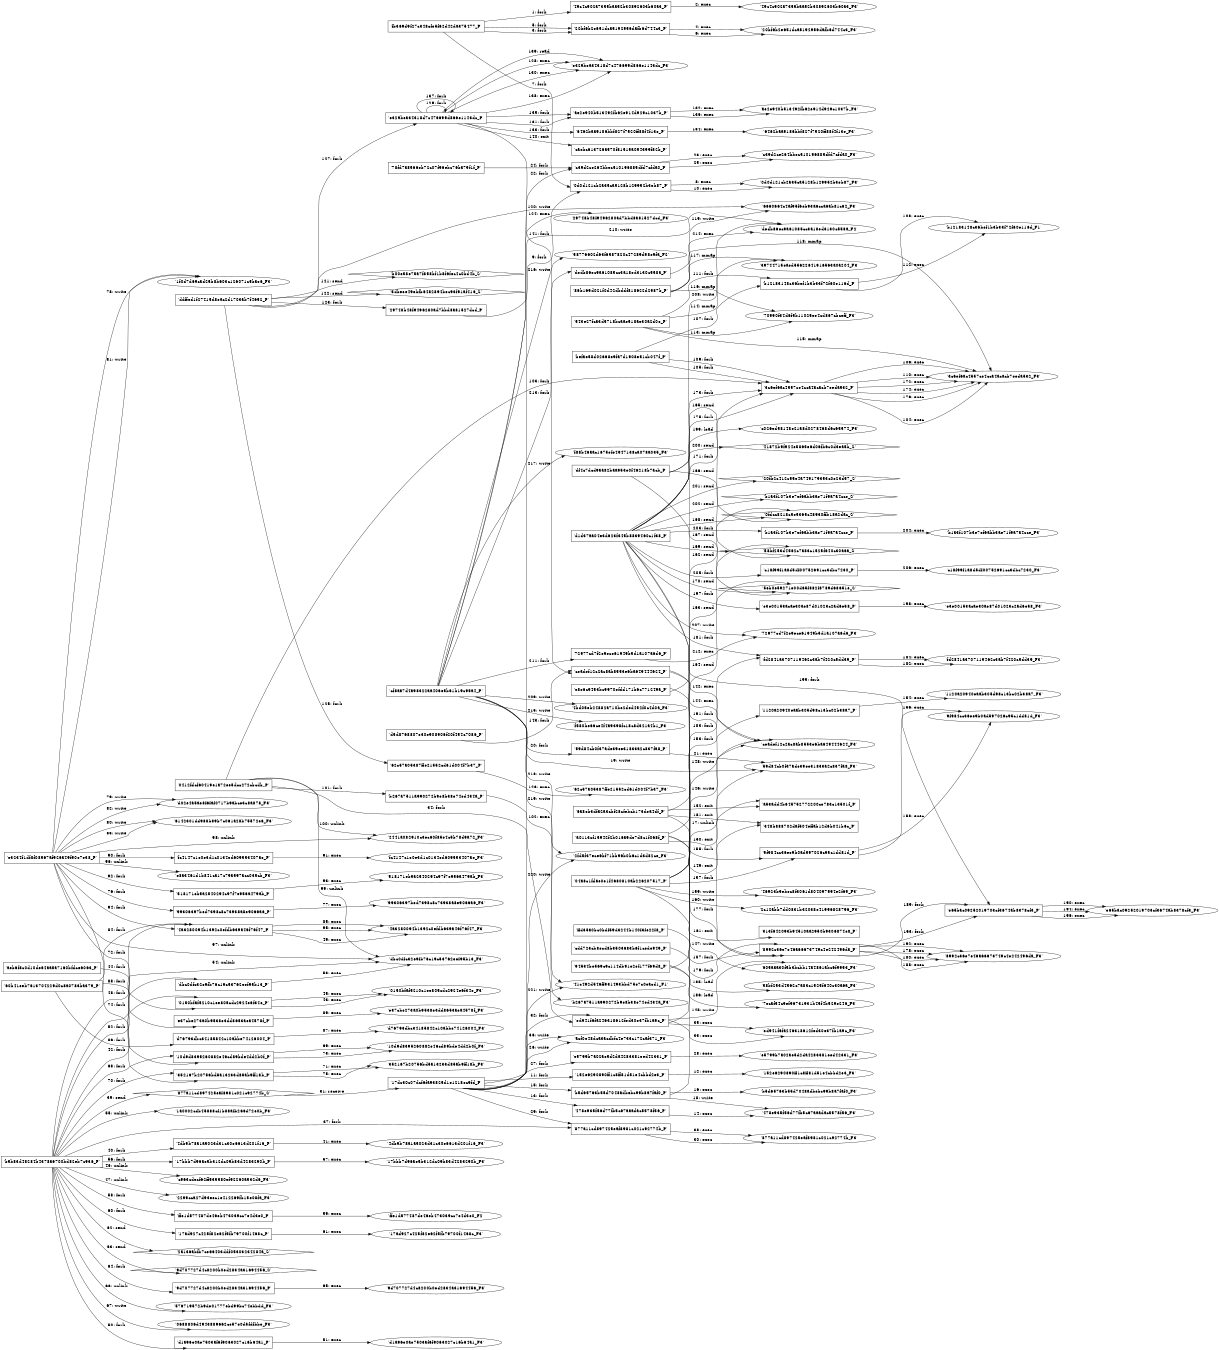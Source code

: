 digraph "D:\Learning\Paper\apt\基于CTI的攻击预警\Dataset\攻击图\ASGfromALLCTI\Bisonal 10 years of play.dot" {
rankdir="LR"
size="9"
fixedsize="false"
splines="true"
nodesep=0.3
ranksep=0
fontsize=10
overlap="scalexy"
engine= "neato"
	"'fb369d9f27c348cfe5f62d42da375477_P'" [node_type=Process shape=box]
	"'49c4c902a7355baa52b30892603b60a3_P'" [node_type=Process shape=box]
	"'fb369d9f27c348cfe5f62d42da375477_P'" -> "'49c4c902a7355baa52b30892603b60a3_P'" [label="1: fork"]
	"'49c4c902a7355baa52b30892603b60a3_P'" [node_type=Process shape=box]
	"'49c4c902a7355baa52b30892603b60a3_F3'" [node_type=File shape=ellipse]
	"'49c4c902a7355baa52b30892603b60a3_P'" -> "'49c4c902a7355baa52b30892603b60a3_F3'" [label="2: exec"]
	"'fb369d9f27c348cfe5f62d42da375477_P'" [node_type=Process shape=box]
	"'20bf6b2e651dca5192956dafb6d744c3_P'" [node_type=Process shape=box]
	"'fb369d9f27c348cfe5f62d42da375477_P'" -> "'20bf6b2e651dca5192956dafb6d744c3_P'" [label="3: fork"]
	"'20bf6b2e651dca5192956dafb6d744c3_P'" [node_type=Process shape=box]
	"'20bf6b2e651dca5192956dafb6d744c3_F3'" [node_type=File shape=ellipse]
	"'20bf6b2e651dca5192956dafb6d744c3_P'" -> "'20bf6b2e651dca5192956dafb6d744c3_F3'" [label="4: exec"]
	"'fb369d9f27c348cfe5f62d42da375477_P'" [node_type=Process shape=box]
	"'20bf6b2e651dca5192956dafb6d744c3_P'" [node_type=Process shape=box]
	"'fb369d9f27c348cfe5f62d42da375477_P'" -> "'20bf6b2e651dca5192956dafb6d744c3_P'" [label="5: fork"]
	"'20bf6b2e651dca5192956dafb6d744c3_P'" [node_type=Process shape=box]
	"'20bf6b2e651dca5192956dafb6d744c3_F3'" [node_type=File shape=ellipse]
	"'20bf6b2e651dca5192956dafb6d744c3_P'" -> "'20bf6b2e651dca5192956dafb6d744c3_F3'" [label="6: exec"]
	"'fb369d9f27c348cfe5f62d42da375477_P'" [node_type=Process shape=box]
	"'0d0d121cb2a35ca5128b129952b3eb87_P'" [node_type=Process shape=box]
	"'fb369d9f27c348cfe5f62d42da375477_P'" -> "'0d0d121cb2a35ca5128b129952b3eb87_P'" [label="7: fork"]
	"'0d0d121cb2a35ca5128b129952b3eb87_P'" [node_type=Process shape=box]
	"'0d0d121cb2a35ca5128b129952b3eb87_F3'" [node_type=File shape=ellipse]
	"'0d0d121cb2a35ca5128b129952b3eb87_P'" -> "'0d0d121cb2a35ca5128b129952b3eb87_F3'" [label="8: exec"]
	"'17dc30c07dcf6fa93825d1e1218ec9fd_P'" [node_type=Process shape=box]
	"'0d0d121cb2a35ca5128b129952b3eb87_P'" [node_type=Process shape=box]
	"'17dc30c07dcf6fa93825d1e1218ec9fd_P'" -> "'0d0d121cb2a35ca5128b129952b3eb87_P'" [label="9: fork"]
	"'0d0d121cb2a35ca5128b129952b3eb87_P'" [node_type=Process shape=box]
	"'0d0d121cb2a35ca5128b129952b3eb87_F3'" [node_type=File shape=ellipse]
	"'0d0d121cb2a35ca5128b129952b3eb87_P'" -> "'0d0d121cb2a35ca5128b129952b3eb87_F3'" [label="10: exec"]
	"'17dc30c07dcf6fa93825d1e1218ec9fd_P'" [node_type=Process shape=box]
	"'152e6290890ff1c8ff81d51e4cbbd2e3_P'" [node_type=Process shape=box]
	"'17dc30c07dcf6fa93825d1e1218ec9fd_P'" -> "'152e6290890ff1c8ff81d51e4cbbd2e3_P'" [label="11: fork"]
	"'152e6290890ff1c8ff81d51e4cbbd2e3_P'" [node_type=Process shape=box]
	"'152e6290890ff1c8ff81d51e4cbbd2e3_F3'" [node_type=File shape=ellipse]
	"'152e6290890ff1c8ff81d51e4cbbd2e3_P'" -> "'152e6290890ff1c8ff81d51e4cbbd2e3_F3'" [label="12: exec"]
	"'17dc30c07dcf6fa93825d1e1218ec9fd_P'" [node_type=Process shape=box]
	"'478e935f56d77fb5c67aaadac5578f56_P'" [node_type=Process shape=box]
	"'17dc30c07dcf6fa93825d1e1218ec9fd_P'" -> "'478e935f56d77fb5c67aaadac5578f56_P'" [label="13: fork"]
	"'478e935f56d77fb5c67aaadac5578f56_P'" [node_type=Process shape=box]
	"'478e935f56d77fb5c67aaadac5578f56_F3'" [node_type=File shape=ellipse]
	"'478e935f56d77fb5c67aaadac5578f56_P'" -> "'478e935f56d77fb5c67aaadac5578f56_F3'" [label="14: exec"]
	"'17dc30c07dcf6fa93825d1e1218ec9fd_P'" [node_type=Process shape=box]
	"'b5d65763b55d7048adbebc99b8a7faf0_P'" [node_type=Process shape=box]
	"'17dc30c07dcf6fa93825d1e1218ec9fd_P'" -> "'b5d65763b55d7048adbebc99b8a7faf0_P'" [label="15: fork"]
	"'b5d65763b55d7048adbebc99b8a7faf0_P'" [node_type=Process shape=box]
	"'b5d65763b55d7048adbebc99b8a7faf0_F3'" [node_type=File shape=ellipse]
	"'b5d65763b55d7048adbebc99b8a7faf0_P'" -> "'b5d65763b55d7048adbebc99b8a7faf0_F3'" [label="16: exec"]
	"'59d84cb0f37ade39ee31833a2c837fa8_F3'" [node_type=file shape=ellipse]
	"'b5d65763b55d7048adbebc99b8a7faf0_P'" [node_type=Process shape=box]
	"'b5d65763b55d7048adbebc99b8a7faf0_P'" -> "'59d84cb0f37ade39ee31833a2c837fa8_F3'" [label="17: unlink"]
	"'478e935f56d77fb5c67aaadac5578f56_F3'" [node_type=file shape=ellipse]
	"'b5d65763b55d7048adbebc99b8a7faf0_P'" [node_type=Process shape=box]
	"'b5d65763b55d7048adbebc99b8a7faf0_P'" -> "'478e935f56d77fb5c67aaadac5578f56_F3'" [label="18: write"]
	"'59d84cb0f37ade39ee31833a2c837fa8_F3'" [node_type=file shape=ellipse]
	"'cf8aa7d4a98322aa406e5b61b19c95a4_P'" [node_type=Process shape=box]
	"'cf8aa7d4a98322aa406e5b61b19c95a4_P'" -> "'59d84cb0f37ade39ee31833a2c837fa8_F3'" [label="19: write"]
	"'cf8aa7d4a98322aa406e5b61b19c95a4_P'" [node_type=Process shape=box]
	"'59d84cb0f37ade39ee31833a2c837fa8_P'" [node_type=Process shape=box]
	"'cf8aa7d4a98322aa406e5b61b19c95a4_P'" -> "'59d84cb0f37ade39ee31833a2c837fa8_P'" [label="20: fork"]
	"'59d84cb0f37ade39ee31833a2c837fa8_P'" [node_type=Process shape=box]
	"'59d84cb0f37ade39ee31833a2c837fa8_F3'" [node_type=File shape=ellipse]
	"'59d84cb0f37ade39ee31833a2c837fa8_P'" -> "'59d84cb0f37ade39ee31833a2c837fa8_F3'" [label="21: exec"]
	"'cf8aa7d4a98322aa406e5b61b19c95a4_P'" [node_type=Process shape=box]
	"'c39d2ce264bbec510196885dfd7cfda0_P'" [node_type=Process shape=box]
	"'cf8aa7d4a98322aa406e5b61b19c95a4_P'" -> "'c39d2ce264bbec510196885dfd7cfda0_P'" [label="22: fork"]
	"'c39d2ce264bbec510196885dfd7cfda0_P'" [node_type=Process shape=box]
	"'c39d2ce264bbec510196885dfd7cfda0_F3'" [node_type=File shape=ellipse]
	"'c39d2ce264bbec510196885dfd7cfda0_P'" -> "'c39d2ce264bbec510196885dfd7cfda0_F3'" [label="23: exec"]
	"'78fd7a8566eb72c07f96ebc76ba79f1f_P'" [node_type=Process shape=box]
	"'c39d2ce264bbec510196885dfd7cfda0_P'" [node_type=Process shape=box]
	"'78fd7a8566eb72c07f96ebc76ba79f1f_P'" -> "'c39d2ce264bbec510196885dfd7cfda0_P'" [label="24: fork"]
	"'c39d2ce264bbec510196885dfd7cfda0_P'" [node_type=Process shape=box]
	"'c39d2ce264bbec510196885dfd7cfda0_F3'" [node_type=File shape=ellipse]
	"'c39d2ce264bbec510196885dfd7cfda0_P'" -> "'c39d2ce264bbec510196885dfd7cfda0_F3'" [label="25: exec"]
	"'acf0e48dca3acdbfc4e733c172caf371_F3'" [node_type=file shape=ellipse]
	"'17dc30c07dcf6fa93825d1e1218ec9fd_P'" [node_type=Process shape=box]
	"'17dc30c07dcf6fa93825d1e1218ec9fd_P'" -> "'acf0e48dca3acdbfc4e733c172caf371_F3'" [label="26: write"]
	"'17dc30c07dcf6fa93825d1e1218ec9fd_P'" [node_type=Process shape=box]
	"'e5799b7a02ae5d2da4283381eed42331_P'" [node_type=Process shape=box]
	"'17dc30c07dcf6fa93825d1e1218ec9fd_P'" -> "'e5799b7a02ae5d2da4283381eed42331_P'" [label="27: fork"]
	"'e5799b7a02ae5d2da4283381eed42331_P'" [node_type=Process shape=box]
	"'e5799b7a02ae5d2da4283381eed42331_F3'" [node_type=File shape=ellipse]
	"'e5799b7a02ae5d2da4283381eed42331_P'" -> "'e5799b7a02ae5d2da4283381eed42331_F3'" [label="28: exec"]
	"'17dc30c07dcf6fa93825d1e1218ec9fd_P'" [node_type=Process shape=box]
	"'877a11cd897425eaf8981c021c92774b_P'" [node_type=Process shape=box]
	"'17dc30c07dcf6fa93825d1e1218ec9fd_P'" -> "'877a11cd897425eaf8981c021c92774b_P'" [label="29: fork"]
	"'877a11cd897425eaf8981c021c92774b_P'" [node_type=Process shape=box]
	"'877a11cd897425eaf8981c021c92774b_F3'" [node_type=File shape=ellipse]
	"'877a11cd897425eaf8981c021c92774b_P'" -> "'877a11cd897425eaf8981c021c92774b_F3'" [label="30: exec"]
	"'17dc30c07dcf6fa93825d1e1218ec9fd_P'" [node_type=Process shape=box]
	"'877a11cd897425eaf8981c021c92774b_S'" [node_type=Socket shape=diamond]
	"'877a11cd897425eaf8981c021c92774b_S'" -> "'17dc30c07dcf6fa93825d1e1218ec9fd_P'" [label="31: receive"]
	"'17dc30c07dcf6fa93825d1e1218ec9fd_P'" [node_type=Process shape=box]
	"'ed941f6fa246318612fed30e37fb1a9c_P'" [node_type=Process shape=box]
	"'17dc30c07dcf6fa93825d1e1218ec9fd_P'" -> "'ed941f6fa246318612fed30e37fb1a9c_P'" [label="32: fork"]
	"'ed941f6fa246318612fed30e37fb1a9c_P'" [node_type=Process shape=box]
	"'ed941f6fa246318612fed30e37fb1a9c_F3'" [node_type=File shape=ellipse]
	"'ed941f6fa246318612fed30e37fb1a9c_P'" -> "'ed941f6fa246318612fed30e37fb1a9c_F3'" [label="33: exec"]
	"'0412fdcf60419e1a72ee5dcc272cbcdb_P'" [node_type=Process shape=box]
	"'ed941f6fa246318612fed30e37fb1a9c_P'" [node_type=Process shape=box]
	"'0412fdcf60419e1a72ee5dcc272cbcdb_P'" -> "'ed941f6fa246318612fed30e37fb1a9c_P'" [label="34: fork"]
	"'ed941f6fa246318612fed30e37fb1a9c_P'" [node_type=Process shape=box]
	"'ed941f6fa246318612fed30e37fb1a9c_F3'" [node_type=File shape=ellipse]
	"'ed941f6fa246318612fed30e37fb1a9c_P'" -> "'ed941f6fa246318612fed30e37fb1a9c_F3'" [label="35: exec"]
	"'acf0e48dca3acdbfc4e733c172caf371_F3'" [node_type=file shape=ellipse]
	"'17dc30c07dcf6fa93825d1e1218ec9fd_P'" [node_type=Process shape=box]
	"'17dc30c07dcf6fa93825d1e1218ec9fd_P'" -> "'acf0e48dca3acdbfc4e733c172caf371_F3'" [label="36: write"]
	"'b5b83d48284b4378a6700bd82eb7c936_P'" [node_type=Process shape=box]
	"'877a11cd897425eaf8981c021c92774b_P'" [node_type=Process shape=box]
	"'b5b83d48284b4378a6700bd82eb7c936_P'" -> "'877a11cd897425eaf8981c021c92774b_P'" [label="37: fork"]
	"'877a11cd897425eaf8981c021c92774b_P'" [node_type=Process shape=box]
	"'877a11cd897425eaf8981c021c92774b_F3'" [node_type=File shape=ellipse]
	"'877a11cd897425eaf8981c021c92774b_P'" -> "'877a11cd897425eaf8981c021c92774b_F3'" [label="38: exec"]
	"'877a11cd897425eaf8981c021c92774b_S'" [node_type=Socket shape=diamond]
	"'b5b83d48284b4378a6700bd82eb7c936_P'" [node_type=Process shape=box]
	"'b5b83d48284b4378a6700bd82eb7c936_P'" -> "'877a11cd897425eaf8981c021c92774b_S'" [label="39: send"]
	"'b5b83d48284b4378a6700bd82eb7c936_P'" [node_type=Process shape=box]
	"'4db9b78a1a5023d31c30e6613d201f16_P'" [node_type=Process shape=box]
	"'b5b83d48284b4378a6700bd82eb7c936_P'" -> "'4db9b78a1a5023d31c30e6613d201f16_P'" [label="40: fork"]
	"'4db9b78a1a5023d31c30e6613d201f16_P'" [node_type=Process shape=box]
	"'4db9b78a1a5023d31c30e6613d201f16_F3'" [node_type=File shape=ellipse]
	"'4db9b78a1a5023d31c30e6613d201f16_P'" -> "'4db9b78a1a5023d31c30e6613d201f16_F3'" [label="41: exec"]
	"'b5b83d48284b4378a6700bd82eb7c936_P'" [node_type=Process shape=box]
	"'0150bfaf5210c1ee805cdc2924e6f34e_P'" [node_type=Process shape=box]
	"'b5b83d48284b4378a6700bd82eb7c936_P'" -> "'0150bfaf5210c1ee805cdc2924e6f34e_P'" [label="42: fork"]
	"'0150bfaf5210c1ee805cdc2924e6f34e_P'" [node_type=Process shape=box]
	"'0150bfaf5210c1ee805cdc2924e6f34e_F3'" [node_type=File shape=ellipse]
	"'0150bfaf5210c1ee805cdc2924e6f34e_P'" -> "'0150bfaf5210c1ee805cdc2924e6f34e_F3'" [label="43: exec"]
	"'aeb6f8c0d10de64aa5a7160bfdce6063_P'" [node_type=Process shape=box]
	"'0150bfaf5210c1ee805cdc2924e6f34e_P'" [node_type=Process shape=box]
	"'aeb6f8c0d10de64aa5a7160bfdce6063_P'" -> "'0150bfaf5210c1ee805cdc2924e6f34e_P'" [label="44: fork"]
	"'0150bfaf5210c1ee805cdc2924e6f34e_P'" [node_type=Process shape=box]
	"'0150bfaf5210c1ee805cdc2924e6f34e_F3'" [node_type=File shape=ellipse]
	"'0150bfaf5210c1ee805cdc2924e6f34e_P'" -> "'0150bfaf5210c1ee805cdc2924e6f34e_F3'" [label="45: exec"]
	"'c963cdecf62ff535580ef92260a532d6_F3'" [node_type=file shape=ellipse]
	"'b5b83d48284b4378a6700bd82eb7c936_P'" [node_type=Process shape=box]
	"'b5b83d48284b4378a6700bd82eb7c936_P'" -> "'c963cdecf62ff535580ef92260a532d6_F3'" [label="46: unlink"]
	"'2299cca27d93eec1e412269fb15e08fa_F3'" [node_type=file shape=ellipse]
	"'b5b83d48284b4378a6700bd82eb7c936_P'" [node_type=Process shape=box]
	"'b5b83d48284b4378a6700bd82eb7c936_P'" -> "'2299cca27d93eec1e412269fb15e08fa_F3'" [label="47: unlink"]
	"'b5b83d48284b4378a6700bd82eb7c936_P'" [node_type=Process shape=box]
	"'4a3280094b1392c0efdb639a46f76f47_P'" [node_type=Process shape=box]
	"'b5b83d48284b4378a6700bd82eb7c936_P'" -> "'4a3280094b1392c0efdb639a46f76f47_P'" [label="48: fork"]
	"'4a3280094b1392c0efdb639a46f76f47_P'" [node_type=Process shape=box]
	"'4a3280094b1392c0efdb639a46f76f47_F3'" [node_type=File shape=ellipse]
	"'4a3280094b1392c0efdb639a46f76f47_P'" -> "'4a3280094b1392c0efdb639a46f76f47_F3'" [label="49: exec"]
	"'b5b83d48284b4378a6700bd82eb7c936_P'" [node_type=Process shape=box]
	"'d1a96e0ae7503af6f9063027c16b64a1_P'" [node_type=Process shape=box]
	"'b5b83d48284b4378a6700bd82eb7c936_P'" -> "'d1a96e0ae7503af6f9063027c16b64a1_P'" [label="50: fork"]
	"'d1a96e0ae7503af6f9063027c16b64a1_P'" [node_type=Process shape=box]
	"'d1a96e0ae7503af6f9063027c16b64a1_F3'" [node_type=File shape=ellipse]
	"'d1a96e0ae7503af6f9063027c16b64a1_P'" -> "'d1a96e0ae7503af6f9063027c16b64a1_F3'" [label="51: exec"]
	"'b5b83d48284b4378a6700bd82eb7c936_P'" [node_type=Process shape=box]
	"'dbc0dfc32e9fb76c19c53762eef95b13_P'" [node_type=Process shape=box]
	"'b5b83d48284b4378a6700bd82eb7c936_P'" -> "'dbc0dfc32e9fb76c19c53762eef95b13_P'" [label="52: fork"]
	"'dbc0dfc32e9fb76c19c53762eef95b13_P'" [node_type=Process shape=box]
	"'dbc0dfc32e9fb76c19c53762eef95b13_F3'" [node_type=File shape=ellipse]
	"'dbc0dfc32e9fb76c19c53762eef95b13_P'" -> "'dbc0dfc32e9fb76c19c53762eef95b13_F3'" [label="53: exec"]
	"'dbc0dfc32e9fb76c19c53762eef95b13_F3'" [node_type=file shape=ellipse]
	"'b5b83d48284b4378a6700bd82eb7c936_P'" [node_type=Process shape=box]
	"'b5b83d48284b4378a6700bd82eb7c936_P'" -> "'dbc0dfc32e9fb76c19c53762eef95b13_F3'" [label="54: unlink"]
	"'1a0002cdb45888cf1b88afb266d72e0b_F3'" [node_type=file shape=ellipse]
	"'b5b83d48284b4378a6700bd82eb7c936_P'" [node_type=Process shape=box]
	"'b5b83d48284b4378a6700bd82eb7c936_P'" -> "'1a0002cdb45888cf1b88afb266d72e0b_F3'" [label="55: unlink"]
	"'b5b83d48284b4378a6700bd82eb7c936_P'" [node_type=Process shape=box]
	"'17bbb7d96ae5b312dc09b83d4283290b_P'" [node_type=Process shape=box]
	"'b5b83d48284b4378a6700bd82eb7c936_P'" -> "'17bbb7d96ae5b312dc09b83d4283290b_P'" [label="56: fork"]
	"'17bbb7d96ae5b312dc09b83d4283290b_P'" [node_type=Process shape=box]
	"'17bbb7d96ae5b312dc09b83d4283290b_F3'" [node_type=File shape=ellipse]
	"'17bbb7d96ae5b312dc09b83d4283290b_P'" -> "'17bbb7d96ae5b312dc09b83d4283290b_F3'" [label="57: exec"]
	"'b5b83d48284b4378a6700bd82eb7c936_P'" [node_type=Process shape=box]
	"'ffe1d577487de46eb473039cc7e4d3e0_P'" [node_type=Process shape=box]
	"'b5b83d48284b4378a6700bd82eb7c936_P'" -> "'ffe1d577487de46eb473039cc7e4d3e0_P'" [label="58: fork"]
	"'ffe1d577487de46eb473039cc7e4d3e0_P'" [node_type=Process shape=box]
	"'ffe1d577487de46eb473039cc7e4d3e0_F2'" [node_type=File shape=ellipse]
	"'ffe1d577487de46eb473039cc7e4d3e0_P'" -> "'ffe1d577487de46eb473039cc7e4d3e0_F2'" [label="59: exec"]
	"'b5b83d48284b4378a6700bd82eb7c936_P'" [node_type=Process shape=box]
	"'17ad927c425f82e62f5fb79700f1468c_P'" [node_type=Process shape=box]
	"'b5b83d48284b4378a6700bd82eb7c936_P'" -> "'17ad927c425f82e62f5fb79700f1468c_P'" [label="60: fork"]
	"'17ad927c425f82e62f5fb79700f1468c_P'" [node_type=Process shape=box]
	"'17ad927c425f82e62f5fb79700f1468c_F3'" [node_type=File shape=ellipse]
	"'17ad927c425f82e62f5fb79700f1468c_P'" -> "'17ad927c425f82e62f5fb79700f1468c_F3'" [label="61: exec"]
	"'2a136abfb7ce66403ddf05303234284a_S'" [node_type=Socket shape=diamond]
	"'b5b83d48284b4378a6700bd82eb7c936_P'" [node_type=Process shape=box]
	"'b5b83d48284b4378a6700bd82eb7c936_P'" -> "'2a136abfb7ce66403ddf05303234284a_S'" [label="62: send"]
	"'9d707727d4c8200b0ed2834a31694456_S'" [node_type=Socket shape=diamond]
	"'b5b83d48284b4378a6700bd82eb7c936_P'" [node_type=Process shape=box]
	"'b5b83d48284b4378a6700bd82eb7c936_P'" -> "'9d707727d4c8200b0ed2834a31694456_S'" [label="63: send"]
	"'b5b83d48284b4378a6700bd82eb7c936_P'" [node_type=Process shape=box]
	"'9d707727d4c8200b0ed2834a31694456_P'" [node_type=Process shape=box]
	"'b5b83d48284b4378a6700bd82eb7c936_P'" -> "'9d707727d4c8200b0ed2834a31694456_P'" [label="64: fork"]
	"'9d707727d4c8200b0ed2834a31694456_P'" [node_type=Process shape=box]
	"'9d707727d4c8200b0ed2834a31694456_F3'" [node_type=File shape=ellipse]
	"'9d707727d4c8200b0ed2834a31694456_P'" -> "'9d707727d4c8200b0ed2834a31694456_F3'" [label="65: exec"]
	"'576719572b9de01777ebd99bc74ebbdd_F3'" [node_type=file shape=ellipse]
	"'b5b83d48284b4378a6700bd82eb7c936_P'" [node_type=Process shape=box]
	"'b5b83d48284b4378a6700bd82eb7c936_P'" -> "'576719572b9de01777ebd99bc74ebbdd_F3'" [label="66: unlink"]
	"'0688806d4943889662ce57e0d5fdfbbe_F3'" [node_type=file shape=ellipse]
	"'b5b83d48284b4378a6700bd82eb7c936_P'" [node_type=Process shape=box]
	"'b5b83d48284b4378a6700bd82eb7c936_P'" -> "'0688806d4943889662ce57e0d5fdfbbe_F3'" [label="67: write"]
	"'b5b83d48284b4378a6700bd82eb7c936_P'" [node_type=Process shape=box]
	"'10d9d8395260882e46cd89bde4dd2b0f_P'" [node_type=Process shape=box]
	"'b5b83d48284b4378a6700bd82eb7c936_P'" -> "'10d9d8395260882e46cd89bde4dd2b0f_P'" [label="68: fork"]
	"'10d9d8395260882e46cd89bde4dd2b0f_P'" [node_type=Process shape=box]
	"'10d9d8395260882e46cd89bde4dd2b0f_F3'" [node_type=File shape=ellipse]
	"'10d9d8395260882e46cd89bde4dd2b0f_P'" -> "'10d9d8395260882e46cd89bde4dd2b0f_F3'" [label="69: exec"]
	"'b5b83d48284b4378a6700bd82eb7c936_P'" [node_type=Process shape=box]
	"'352167b20756bd5a13233d85ab9ff18b_P'" [node_type=Process shape=box]
	"'b5b83d48284b4378a6700bd82eb7c936_P'" -> "'352167b20756bd5a13233d85ab9ff18b_P'" [label="70: fork"]
	"'352167b20756bd5a13233d85ab9ff18b_P'" [node_type=Process shape=box]
	"'352167b20756bd5a13233d85ab9ff18b_F3'" [node_type=File shape=ellipse]
	"'352167b20756bd5a13233d85ab9ff18b_P'" -> "'352167b20756bd5a13233d85ab9ff18b_F3'" [label="71: exec"]
	"'e3234f1df8f08567af926a49f90e7e38_P'" [node_type=Process shape=box]
	"'10d9d8395260882e46cd89bde4dd2b0f_P'" [node_type=Process shape=box]
	"'e3234f1df8f08567af926a49f90e7e38_P'" -> "'10d9d8395260882e46cd89bde4dd2b0f_P'" [label="72: fork"]
	"'10d9d8395260882e46cd89bde4dd2b0f_P'" [node_type=Process shape=box]
	"'10d9d8395260882e46cd89bde4dd2b0f_F3'" [node_type=File shape=ellipse]
	"'10d9d8395260882e46cd89bde4dd2b0f_P'" -> "'10d9d8395260882e46cd89bde4dd2b0f_F3'" [label="73: exec"]
	"'e3234f1df8f08567af926a49f90e7e38_P'" [node_type=Process shape=box]
	"'352167b20756bd5a13233d85ab9ff18b_P'" [node_type=Process shape=box]
	"'e3234f1df8f08567af926a49f90e7e38_P'" -> "'352167b20756bd5a13233d85ab9ff18b_P'" [label="74: fork"]
	"'352167b20756bd5a13233d85ab9ff18b_P'" [node_type=Process shape=box]
	"'352167b20756bd5a13233d85ab9ff18b_F3'" [node_type=File shape=ellipse]
	"'352167b20756bd5a13233d85ab9ff18b_P'" -> "'352167b20756bd5a13233d85ab9ff18b_F3'" [label="75: exec"]
	"'e3234f1df8f08567af926a49f90e7e38_P'" [node_type=Process shape=box]
	"'99306397bed7398c8c73938a8e9066a6_P'" [node_type=Process shape=box]
	"'e3234f1df8f08567af926a49f90e7e38_P'" -> "'99306397bed7398c8c73938a8e9066a6_P'" [label="76: fork"]
	"'99306397bed7398c8c73938a8e9066a6_P'" [node_type=Process shape=box]
	"'99306397bed7398c8c73938a8e9066a6_F3'" [node_type=File shape=ellipse]
	"'99306397bed7398c8c73938a8e9066a6_P'" -> "'99306397bed7398c8c73938a8e9066a6_F3'" [label="77: exec"]
	"'1f0d7d69cad25b8b603c126071c5bae6_F3'" [node_type=file shape=ellipse]
	"'e3234f1df8f08567af926a49f90e7e38_P'" [node_type=Process shape=box]
	"'e3234f1df8f08567af926a49f90e7e38_P'" -> "'1f0d7d69cad25b8b603c126071c5bae6_F3'" [label="78: write"]
	"'d02e4a5ae8f6faf0717b9abce3c8a878_F3'" [node_type=file shape=ellipse]
	"'e3234f1df8f08567af926a49f90e7e38_P'" [node_type=Process shape=box]
	"'e3234f1df8f08567af926a49f90e7e38_P'" -> "'d02e4a5ae8f6faf0717b9abce3c8a878_F3'" [label="79: write"]
	"'6142301dd988b89b7c061a28b75572e6_F3'" [node_type=file shape=ellipse]
	"'e3234f1df8f08567af926a49f90e7e38_P'" [node_type=Process shape=box]
	"'e3234f1df8f08567af926a49f90e7e38_P'" -> "'6142301dd988b89b7c061a28b75572e6_F3'" [label="80: write"]
	"'1f0d7d69cad25b8b603c126071c5bae6_F3'" [node_type=file shape=ellipse]
	"'e3234f1df8f08567af926a49f90e7e38_P'" [node_type=Process shape=box]
	"'e3234f1df8f08567af926a49f90e7e38_P'" -> "'1f0d7d69cad25b8b603c126071c5bae6_F3'" [label="81: write"]
	"'d02e4a5ae8f6faf0717b9abce3c8a878_F3'" [node_type=file shape=ellipse]
	"'e3234f1df8f08567af926a49f90e7e38_P'" [node_type=Process shape=box]
	"'e3234f1df8f08567af926a49f90e7e38_P'" -> "'d02e4a5ae8f6faf0717b9abce3c8a878_F3'" [label="82: write"]
	"'6142301dd988b89b7c061a28b75572e6_F3'" [node_type=file shape=ellipse]
	"'e3234f1df8f08567af926a49f90e7e38_P'" [node_type=Process shape=box]
	"'e3234f1df8f08567af926a49f90e7e38_P'" -> "'6142301dd988b89b7c061a28b75572e6_F3'" [label="83: write"]
	"'60b41eeb7613704229d0c8a0783ba379_P'" [node_type=Process shape=box]
	"'4a3280094b1392c0efdb639a46f76f47_P'" [node_type=Process shape=box]
	"'60b41eeb7613704229d0c8a0783ba379_P'" -> "'4a3280094b1392c0efdb639a46f76f47_P'" [label="84: fork"]
	"'4a3280094b1392c0efdb639a46f76f47_P'" [node_type=Process shape=box]
	"'4a3280094b1392c0efdb639a46f76f47_F3'" [node_type=File shape=ellipse]
	"'4a3280094b1392c0efdb639a46f76f47_P'" -> "'4a3280094b1392c0efdb639a46f76f47_F3'" [label="85: exec"]
	"'60b41eeb7613704229d0c8a0783ba379_P'" [node_type=Process shape=box]
	"'d76793dbc34185842c10abbe74126004_P'" [node_type=Process shape=box]
	"'60b41eeb7613704229d0c8a0783ba379_P'" -> "'d76793dbc34185842c10abbe74126004_P'" [label="86: fork"]
	"'d76793dbc34185842c10abbe74126004_P'" [node_type=Process shape=box]
	"'d76793dbc34185842c10abbe74126004_F3'" [node_type=File shape=ellipse]
	"'d76793dbc34185842c10abbe74126004_P'" -> "'d76793dbc34185842c10abbe74126004_F3'" [label="87: exec"]
	"'60b41eeb7613704229d0c8a0783ba379_P'" [node_type=Process shape=box]
	"'e37cbe273a0b9538e3dd8653aea4578f_P'" [node_type=Process shape=box]
	"'60b41eeb7613704229d0c8a0783ba379_P'" -> "'e37cbe273a0b9538e3dd8653aea4578f_P'" [label="88: fork"]
	"'e37cbe273a0b9538e3dd8653aea4578f_P'" [node_type=Process shape=box]
	"'e37cbe273a0b9538e3dd8653aea4578f_F3'" [node_type=File shape=ellipse]
	"'e37cbe273a0b9538e3dd8653aea4578f_P'" -> "'e37cbe273a0b9538e3dd8653aea4578f_F3'" [label="89: exec"]
	"'e3234f1df8f08567af926a49f90e7e38_P'" [node_type=Process shape=box]
	"'fc4147c1e0e3d1c0134ed609553407ae_P'" [node_type=Process shape=box]
	"'e3234f1df8f08567af926a49f90e7e38_P'" -> "'fc4147c1e0e3d1c0134ed609553407ae_P'" [label="90: fork"]
	"'fc4147c1e0e3d1c0134ed609553407ae_P'" [node_type=Process shape=box]
	"'fc4147c1e0e3d1c0134ed609553407ae_F3'" [node_type=File shape=ellipse]
	"'fc4147c1e0e3d1c0134ed609553407ae_P'" -> "'fc4147c1e0e3d1c0134ed609553407ae_F3'" [label="91: exec"]
	"'e3234f1df8f08567af926a49f90e7e38_P'" [node_type=Process shape=box]
	"'518171eb5a2540294c97f7e956a479ab_P'" [node_type=Process shape=box]
	"'e3234f1df8f08567af926a49f90e7e38_P'" -> "'518171eb5a2540294c97f7e956a479ab_P'" [label="92: fork"]
	"'518171eb5a2540294c97f7e956a479ab_P'" [node_type=Process shape=box]
	"'518171eb5a2540294c97f7e956a479ab_F3'" [node_type=File shape=ellipse]
	"'518171eb5a2540294c97f7e956a479ab_P'" -> "'518171eb5a2540294c97f7e956a479ab_F3'" [label="93: exec"]
	"'e3234f1df8f08567af926a49f90e7e38_P'" [node_type=Process shape=box]
	"'4a3280094b1392c0efdb639a46f76f47_P'" [node_type=Process shape=box]
	"'e3234f1df8f08567af926a49f90e7e38_P'" -> "'4a3280094b1392c0efdb639a46f76f47_P'" [label="94: fork"]
	"'4a3280094b1392c0efdb639a46f76f47_P'" [node_type=Process shape=box]
	"'4a3280094b1392c0efdb639a46f76f47_F3'" [node_type=File shape=ellipse]
	"'4a3280094b1392c0efdb639a46f76f47_P'" -> "'4a3280094b1392c0efdb639a46f76f47_F3'" [label="95: exec"]
	"'e8a3461d1b841ca17c79a597acc035cb_F3'" [node_type=file shape=ellipse]
	"'e3234f1df8f08567af926a49f90e7e38_P'" [node_type=Process shape=box]
	"'e3234f1df8f08567af926a49f90e7e38_P'" -> "'e8a3461d1b841ca17c79a597acc035cb_F3'" [label="96: unlink"]
	"'dbc0dfc32e9fb76c19c53762eef95b13_F3'" [node_type=file shape=ellipse]
	"'e3234f1df8f08567af926a49f90e7e38_P'" [node_type=Process shape=box]
	"'e3234f1df8f08567af926a49f90e7e38_P'" -> "'dbc0dfc32e9fb76c19c53762eef95b13_F3'" [label="97: unlink"]
	"'2441a082910c3ec60f85e4c5b78d9a72_F3'" [node_type=file shape=ellipse]
	"'e3234f1df8f08567af926a49f90e7e38_P'" [node_type=Process shape=box]
	"'e3234f1df8f08567af926a49f90e7e38_P'" -> "'2441a082910c3ec60f85e4c5b78d9a72_F3'" [label="98: unlink"]
	"'dbc0dfc32e9fb76c19c53762eef95b13_F3'" [node_type=file shape=ellipse]
	"'0412fdcf60419e1a72ee5dcc272cbcdb_P'" [node_type=Process shape=box]
	"'0412fdcf60419e1a72ee5dcc272cbcdb_P'" -> "'dbc0dfc32e9fb76c19c53762eef95b13_F3'" [label="99: unlink"]
	"'2441a082910c3ec60f85e4c5b78d9a72_F3'" [node_type=file shape=ellipse]
	"'0412fdcf60419e1a72ee5dcc272cbcdb_P'" [node_type=Process shape=box]
	"'0412fdcf60419e1a72ee5dcc272cbcdb_P'" -> "'2441a082910c3ec60f85e4c5b78d9a72_F3'" [label="100: unlink"]
	"'0412fdcf60419e1a72ee5dcc272cbcdb_P'" [node_type=Process shape=box]
	"'b267a7511a990272b9e8b38e74ed434a_P'" [node_type=Process shape=box]
	"'0412fdcf60419e1a72ee5dcc272cbcdb_P'" -> "'b267a7511a990272b9e8b38e74ed434a_P'" [label="101: fork"]
	"'b267a7511a990272b9e8b38e74ed434a_P'" [node_type=Process shape=box]
	"'b267a7511a990272b9e8b38e74ed434a_F3'" [node_type=File shape=ellipse]
	"'b267a7511a990272b9e8b38e74ed434a_P'" -> "'b267a7511a990272b9e8b38e74ed434a_F3'" [label="102: exec"]
	"'0412fdcf60419e1a72ee5dcc272cbcdb_P'" [node_type=Process shape=box]
	"'3c6ef6ac4557ce4cca4acacb7eeda532_P'" [node_type=Process shape=box]
	"'0412fdcf60419e1a72ee5dcc272cbcdb_P'" -> "'3c6ef6ac4557ce4cca4acacb7eeda532_P'" [label="103: fork"]
	"'3c6ef6ac4557ce4cca4acacb7eeda532_P'" [node_type=Process shape=box]
	"'3c6ef6ac4557ce4cca4acacb7eeda532_F3'" [node_type=File shape=ellipse]
	"'3c6ef6ac4557ce4cca4acacb7eeda532_P'" -> "'3c6ef6ac4557ce4cca4acacb7eeda532_F3'" [label="104: exec"]
	"'befae58d02668e9fa7d1908e51cb047f_P'" [node_type=Process shape=box]
	"'3c6ef6ac4557ce4cca4acacb7eeda532_P'" [node_type=Process shape=box]
	"'befae58d02668e9fa7d1908e51cb047f_P'" -> "'3c6ef6ac4557ce4cca4acacb7eeda532_P'" [label="105: fork"]
	"'3c6ef6ac4557ce4cca4acacb7eeda532_P'" [node_type=Process shape=box]
	"'3c6ef6ac4557ce4cca4acacb7eeda532_F3'" [node_type=File shape=ellipse]
	"'3c6ef6ac4557ce4cca4acacb7eeda532_P'" -> "'3c6ef6ac4557ce4cca4acacb7eeda532_F3'" [label="106: exec"]
	"'befae58d02668e9fa7d1908e51cb047f_P'" [node_type=Process shape=box]
	"'b12183148c36bef1b3b33f72f60e116d_P'" [node_type=Process shape=box]
	"'befae58d02668e9fa7d1908e51cb047f_P'" -> "'b12183148c36bef1b3b33f72f60e116d_P'" [label="107: fork"]
	"'b12183148c36bef1b3b33f72f60e116d_P'" [node_type=Process shape=box]
	"'b12183148c36bef1b3b33f72f60e116d_F1'" [node_type=File shape=ellipse]
	"'b12183148c36bef1b3b33f72f60e116d_P'" -> "'b12183148c36bef1b3b33f72f60e116d_F1'" [label="108: exec"]
	"'befae58d02668e9fa7d1908e51cb047f_P'" [node_type=Process shape=box]
	"'3c6ef6ac4557ce4cca4acacb7eeda532_P'" [node_type=Process shape=box]
	"'befae58d02668e9fa7d1908e51cb047f_P'" -> "'3c6ef6ac4557ce4cca4acacb7eeda532_P'" [label="109: fork"]
	"'3c6ef6ac4557ce4cca4acacb7eeda532_P'" [node_type=Process shape=box]
	"'3c6ef6ac4557ce4cca4acacb7eeda532_F3'" [node_type=File shape=ellipse]
	"'3c6ef6ac4557ce4cca4acacb7eeda532_P'" -> "'3c6ef6ac4557ce4cca4acacb7eeda532_F3'" [label="110: exec"]
	"'543e27fca3d5718bcaae518ae30a2d0e_P'" [node_type=Process shape=box]
	"'b12183148c36bef1b3b33f72f60e116d_P'" [node_type=Process shape=box]
	"'543e27fca3d5718bcaae518ae30a2d0e_P'" -> "'b12183148c36bef1b3b33f72f60e116d_P'" [label="111: fork"]
	"'b12183148c36bef1b3b33f72f60e116d_P'" [node_type=Process shape=box]
	"'b12183148c36bef1b3b33f72f60e116d_F1'" [node_type=File shape=ellipse]
	"'b12183148c36bef1b3b33f72f60e116d_P'" -> "'b12183148c36bef1b3b33f72f60e116d_F1'" [label="112: exec"]
	"'70990f34d6f5b11025ee4cd867cbceff_F3'" [node_type=file shape=ellipse]
	"'543e27fca3d5718bcaae518ae30a2d0e_P'" [node_type=Process shape=box]
	"'543e27fca3d5718bcaae518ae30a2d0e_P'" -> "'70990f34d6f5b11025ee4cd867cbceff_F3'" [label="113: mmap"]
	"'39744715eaed55622641916563a0a204_F3'" [node_type=file shape=ellipse]
	"'543e27fca3d5718bcaae518ae30a2d0e_P'" [node_type=Process shape=box]
	"'543e27fca3d5718bcaae518ae30a2d0e_P'" -> "'39744715eaed55622641916563a0a204_F3'" [label="114: mmap"]
	"'3c6ef6ac4557ce4cca4acacb7eeda532_F3'" [node_type=file shape=ellipse]
	"'543e27fca3d5718bcaae518ae30a2d0e_P'" [node_type=Process shape=box]
	"'543e27fca3d5718bcaae518ae30a2d0e_P'" -> "'3c6ef6ac4557ce4cca4acacb7eeda532_F3'" [label="115: mmap"]
	"'70990f34d6f5b11025ee4cd867cbceff_F3'" [node_type=file shape=ellipse]
	"'86b169d021f0d42dbddf818622d2987b_P'" [node_type=Process shape=box]
	"'86b169d021f0d42dbddf818622d2987b_P'" -> "'70990f34d6f5b11025ee4cd867cbceff_F3'" [label="116: mmap"]
	"'39744715eaed55622641916563a0a204_F3'" [node_type=file shape=ellipse]
	"'86b169d021f0d42dbddf818622d2987b_P'" [node_type=Process shape=box]
	"'86b169d021f0d42dbddf818622d2987b_P'" -> "'39744715eaed55622641916563a0a204_F3'" [label="117: mmap"]
	"'3c6ef6ac4557ce4cca4acacb7eeda532_F3'" [node_type=file shape=ellipse]
	"'86b169d021f0d42dbddf818622d2987b_P'" [node_type=Process shape=box]
	"'86b169d021f0d42dbddf818622d2987b_P'" -> "'3c6ef6ac4557ce4cca4acacb7eeda532_F3'" [label="118: mmap"]
	"'6660664c4af95f6eb93a6cca6ab81c62_F3'" [node_type=file shape=ellipse]
	"'86b169d021f0d42dbddf818622d2987b_P'" [node_type=Process shape=box]
	"'86b169d021f0d42dbddf818622d2987b_P'" -> "'6660664c4af95f6eb93a6cca6ab81c62_F3'" [label="119: write"]
	"'6660664c4af95f6eb93a6cca6ab81c62_F3'" [node_type=file shape=ellipse]
	"'ddffed1f27415d8eac2d1703ab7f4652_P'" [node_type=Process shape=box]
	"'ddffed1f27415d8eac2d1703ab7f4652_P'" -> "'6660664c4af95f6eb93a6cca6ab81c62_F3'" [label="120: write"]
	"'b00e58e75a7f858bf1b8f6fec4c0bd4b_S'" [node_type=Socket shape=diamond]
	"'ddffed1f27415d8eac2d1703ab7f4652_P'" [node_type=Process shape=box]
	"'ddffed1f27415d8eac2d1703ab7f4652_P'" -> "'b00e58e75a7f858bf1b8f6fec4c0bd4b_S'" [label="121: send"]
	"'5dbeee49ebfb6482894bec93f91af416_S'" [node_type=Socket shape=diamond]
	"'ddffed1f27415d8eac2d1703ab7f4652_P'" [node_type=Process shape=box]
	"'ddffed1f27415d8eac2d1703ab7f4652_P'" -> "'5dbeee49ebfb6482894bec93f91af416_S'" [label="122: send"]
	"'ddffed1f27415d8eac2d1703ab7f4652_P'" [node_type=Process shape=box]
	"'29748b48f9496280ad7bbd8a81527dcd_P'" [node_type=Process shape=box]
	"'ddffed1f27415d8eac2d1703ab7f4652_P'" -> "'29748b48f9496280ad7bbd8a81527dcd_P'" [label="123: fork"]
	"'29748b48f9496280ad7bbd8a81527dcd_P'" [node_type=Process shape=box]
	"'29748b48f9496280ad7bbd8a81527dcd_F3'" [node_type=File shape=ellipse]
	"'29748b48f9496280ad7bbd8a81527dcd_P'" -> "'29748b48f9496280ad7bbd8a81527dcd_F3'" [label="124: exec"]
	"'ddffed1f27415d8eac2d1703ab7f4652_P'" [node_type=Process shape=box]
	"'62c57a05387ffe21552cd61d004f7b37_P'" [node_type=Process shape=box]
	"'ddffed1f27415d8eac2d1703ab7f4652_P'" -> "'62c57a05387ffe21552cd61d004f7b37_P'" [label="125: fork"]
	"'62c57a05387ffe21552cd61d004f7b37_P'" [node_type=Process shape=box]
	"'62c57a05387ffe21552cd61d004f7b37_F3'" [node_type=File shape=ellipse]
	"'62c57a05387ffe21552cd61d004f7b37_P'" -> "'62c57a05387ffe21552cd61d004f7b37_F3'" [label="126: exec"]
	"'ddffed1f27415d8eac2d1703ab7f4652_P'" [node_type=Process shape=box]
	"'e329bea34318d7c476699d866e1143dc_P'" [node_type=Process shape=box]
	"'ddffed1f27415d8eac2d1703ab7f4652_P'" -> "'e329bea34318d7c476699d866e1143dc_P'" [label="127: fork"]
	"'e329bea34318d7c476699d866e1143dc_P'" [node_type=Process shape=box]
	"'e329bea34318d7c476699d866e1143dc_F3'" [node_type=File shape=ellipse]
	"'e329bea34318d7c476699d866e1143dc_P'" -> "'e329bea34318d7c476699d866e1143dc_F3'" [label="128: exec"]
	"'e329bea34318d7c476699d866e1143dc_P'" [node_type=Process shape=box]
	"'e329bea34318d7c476699d866e1143dc_P'" [node_type=Process shape=box]
	"'e329bea34318d7c476699d866e1143dc_P'" -> "'e329bea34318d7c476699d866e1143dc_P'" [label="129: fork"]
	"'e329bea34318d7c476699d866e1143dc_P'" [node_type=Process shape=box]
	"'e329bea34318d7c476699d866e1143dc_F3'" [node_type=File shape=ellipse]
	"'e329bea34318d7c476699d866e1143dc_P'" -> "'e329bea34318d7c476699d866e1143dc_F3'" [label="130: exec"]
	"'e329bea34318d7c476699d866e1143dc_P'" [node_type=Process shape=box]
	"'ae2e940b513492fb62e914d929c1037b_P'" [node_type=Process shape=box]
	"'e329bea34318d7c476699d866e1143dc_P'" -> "'ae2e940b513492fb62e914d929c1037b_P'" [label="131: fork"]
	"'ae2e940b513492fb62e914d929c1037b_P'" [node_type=Process shape=box]
	"'ae2e940b513492fb62e914d929c1037b_F3'" [node_type=File shape=ellipse]
	"'ae2e940b513492fb62e914d929c1037b_P'" -> "'ae2e940b513492fb62e914d929c1037b_F3'" [label="132: exec"]
	"'e329bea34318d7c476699d866e1143dc_P'" [node_type=Process shape=box]
	"'6462baa9186bbf827f7520ff88f4f13e_P'" [node_type=Process shape=box]
	"'e329bea34318d7c476699d866e1143dc_P'" -> "'6462baa9186bbf827f7520ff88f4f13e_P'" [label="133: fork"]
	"'6462baa9186bbf827f7520ff88f4f13e_P'" [node_type=Process shape=box]
	"'6462baa9186bbf827f7520ff88f4f13e_F3'" [node_type=File shape=ellipse]
	"'6462baa9186bbf827f7520ff88f4f13e_P'" -> "'6462baa9186bbf827f7520ff88f4f13e_F3'" [label="134: exec"]
	"'e329bea34318d7c476699d866e1143dc_P'" [node_type=Process shape=box]
	"'ae2e940b513492fb62e914d929c1037b_P'" [node_type=Process shape=box]
	"'e329bea34318d7c476699d866e1143dc_P'" -> "'ae2e940b513492fb62e914d929c1037b_P'" [label="135: fork"]
	"'ae2e940b513492fb62e914d929c1037b_P'" [node_type=Process shape=box]
	"'ae2e940b513492fb62e914d929c1037b_F3'" [node_type=File shape=ellipse]
	"'ae2e940b513492fb62e914d929c1037b_P'" -> "'ae2e940b513492fb62e914d929c1037b_F3'" [label="136: exec"]
	"'e329bea34318d7c476699d866e1143dc_P'" [node_type=Process shape=box]
	"'e329bea34318d7c476699d866e1143dc_P'" [node_type=Process shape=box]
	"'e329bea34318d7c476699d866e1143dc_P'" -> "'e329bea34318d7c476699d866e1143dc_P'" [label="137: fork"]
	"'e329bea34318d7c476699d866e1143dc_P'" [node_type=Process shape=box]
	"'e329bea34318d7c476699d866e1143dc_F3'" [node_type=File shape=ellipse]
	"'e329bea34318d7c476699d866e1143dc_P'" -> "'e329bea34318d7c476699d866e1143dc_F3'" [label="138: exec"]
	"'e329bea34318d7c476699d866e1143dc_F3'" [node_type=file shape=ellipse]
	"'e329bea34318d7c476699d866e1143dc_P'" [node_type=Process shape=box]
	"'e329bea34318d7c476699d866e1143dc_P'" -> "'e329bea34318d7c476699d866e1143dc_F3'" [label="139: read"]
	"'e329bea34318d7c476699d866e1143dc_P'" [node_type=Process shape=box]
	"'caebc613726a570f81515a054399f82b_P'" [node_type=Process shape=box]
	"'e329bea34318d7c476699d866e1143dc_P'" -> "'caebc613726a570f81515a054399f82b_P'" [label="140: exit"]
	"'e329bea34318d7c476699d866e1143dc_P'" [node_type=Process shape=box]
	"'ceadef12c2ac8ab8553e6ba649444624_P'" [node_type=Process shape=box]
	"'e329bea34318d7c476699d866e1143dc_P'" -> "'ceadef12c2ac8ab8553e6ba649444624_P'" [label="141: fork"]
	"'ceadef12c2ac8ab8553e6ba649444624_P'" [node_type=Process shape=box]
	"'ceadef12c2ac8ab8553e6ba649444624_F3'" [node_type=File shape=ellipse]
	"'ceadef12c2ac8ab8553e6ba649444624_P'" -> "'ceadef12c2ac8ab8553e6ba649444624_F3'" [label="142: exec"]
	"'d5d8768807e30e908906f20f454c7086_P'" [node_type=Process shape=box]
	"'ceadef12c2ac8ab8553e6ba649444624_P'" [node_type=Process shape=box]
	"'d5d8768807e30e908906f20f454c7086_P'" -> "'ceadef12c2ac8ab8553e6ba649444624_P'" [label="143: fork"]
	"'ceadef12c2ac8ab8553e6ba649444624_P'" [node_type=Process shape=box]
	"'ceadef12c2ac8ab8553e6ba649444624_F3'" [node_type=File shape=ellipse]
	"'ceadef12c2ac8ab8553e6ba649444624_P'" -> "'ceadef12c2ac8ab8553e6ba649444624_F3'" [label="144: exec"]
	"'605aaa30f5b3bcbb14a4861abc6f9953_F3'" [node_type=file shape=ellipse]
	"'ed941f6fa246318612fed30e37fb1a9c_P'" [node_type=Process shape=box]
	"'ed941f6fa246318612fed30e37fb1a9c_P'" -> "'605aaa30f5b3bcbb14a4861abc6f9953_F3'" [label="145: write"]
	"'ceadef12c2ac8ab8553e6ba649444624_F3'" [node_type=file shape=ellipse]
	"'ed941f6fa246318612fed30e37fb1a9c_P'" [node_type=Process shape=box]
	"'ed941f6fa246318612fed30e37fb1a9c_P'" -> "'ceadef12c2ac8ab8553e6ba649444624_F3'" [label="146: write"]
	"'605aaa30f5b3bcbb14a4861abc6f9953_F3'" [node_type=file shape=ellipse]
	"'a0113cf15942f2b016a9de7d8c1f068f_P'" [node_type=Process shape=box]
	"'a0113cf15942f2b016a9de7d8c1f068f_P'" -> "'605aaa30f5b3bcbb14a4861abc6f9953_F3'" [label="147: write"]
	"'ceadef12c2ac8ab8553e6ba649444624_F3'" [node_type=file shape=ellipse]
	"'a0113cf15942f2b016a9de7d8c1f068f_P'" [node_type=Process shape=box]
	"'a0113cf15942f2b016a9de7d8c1f068f_P'" -> "'ceadef12c2ac8ab8553e6ba649444624_F3'" [label="148: write"]
	"'a0113cf15942f2b016a9de7d8c1f068f_P'" [node_type=Process shape=box]
	"'348b888702daf504effab12d6b041b6c_P'" [node_type=Process shape=box]
	"'a0113cf15942f2b016a9de7d8c1f068f_P'" -> "'348b888702daf504effab12d6b041b6c_P'" [label="149: exit"]
	"'a0113cf15942f2b016a9de7d8c1f068f_P'" [node_type=Process shape=box]
	"'a53add4b645752772200ce783c13501f_P'" [node_type=Process shape=box]
	"'a0113cf15942f2b016a9de7d8c1f068f_P'" -> "'a53add4b645752772200ce783c13501f_P'" [label="150: exit"]
	"'6a8eb3dfa2a3cbf28cfebcb173dea4df_P'" [node_type=Process shape=box]
	"'348b888702daf504effab12d6b041b6c_P'" [node_type=Process shape=box]
	"'6a8eb3dfa2a3cbf28cfebcb173dea4df_P'" -> "'348b888702daf504effab12d6b041b6c_P'" [label="151: exit"]
	"'6a8eb3dfa2a3cbf28cfebcb173dea4df_P'" [node_type=Process shape=box]
	"'a53add4b645752772200ce783c13501f_P'" [node_type=Process shape=box]
	"'6a8eb3dfa2a3cbf28cfebcb173dea4df_P'" -> "'a53add4b645752772200ce783c13501f_P'" [label="152: exit"]
	"'6a8eb3dfa2a3cbf28cfebcb173dea4df_P'" [node_type=Process shape=box]
	"'1120a20940eaab305d98c13bc02b38a7_P'" [node_type=Process shape=box]
	"'6a8eb3dfa2a3cbf28cfebcb173dea4df_P'" -> "'1120a20940eaab305d98c13bc02b38a7_P'" [label="153: fork"]
	"'1120a20940eaab305d98c13bc02b38a7_P'" [node_type=Process shape=box]
	"'1120a20940eaab305d98c13bc02b38a7_F3'" [node_type=File shape=ellipse]
	"'1120a20940eaab305d98c13bc02b38a7_P'" -> "'1120a20940eaab305d98c13bc02b38a7_F3'" [label="154: exec"]
	"'6a8eb3dfa2a3cbf28cfebcb173dea4df_P'" [node_type=Process shape=box]
	"'9f984cc36ee9b0ad597026c95c1dd81d_P'" [node_type=Process shape=box]
	"'6a8eb3dfa2a3cbf28cfebcb173dea4df_P'" -> "'9f984cc36ee9b0ad597026c95c1dd81d_P'" [label="155: fork"]
	"'9f984cc36ee9b0ad597026c95c1dd81d_P'" [node_type=Process shape=box]
	"'9f984cc36ee9b0ad597026c95c1dd81d_F3'" [node_type=File shape=ellipse]
	"'9f984cc36ee9b0ad597026c95c1dd81d_P'" -> "'9f984cc36ee9b0ad597026c95c1dd81d_F3'" [label="156: exec"]
	"'04a8c1fdae0e1f4680810ab226207517_P'" [node_type=Process shape=box]
	"'9f984cc36ee9b0ad597026c95c1dd81d_P'" [node_type=Process shape=box]
	"'04a8c1fdae0e1f4680810ab226207517_P'" -> "'9f984cc36ee9b0ad597026c95c1dd81d_P'" [label="157: fork"]
	"'9f984cc36ee9b0ad597026c95c1dd81d_P'" [node_type=Process shape=box]
	"'9f984cc36ee9b0ad597026c95c1dd81d_F3'" [node_type=File shape=ellipse]
	"'9f984cc36ee9b0ad597026c95c1dd81d_P'" -> "'9f984cc36ee9b0ad597026c95c1dd81d_F3'" [label="158: exec"]
	"'46923b9ebec8f3061d804097594e2f69_F3'" [node_type=file shape=ellipse]
	"'04a8c1fdae0e1f4680810ab226207517_P'" [node_type=Process shape=box]
	"'04a8c1fdae0e1f4680810ab226207517_P'" -> "'46923b9ebec8f3061d804097594e2f69_F3'" [label="159: write"]
	"'2c12abb7dd0831b32038e41996828796_F3'" [node_type=file shape=ellipse]
	"'04a8c1fdae0e1f4680810ab226207517_P'" [node_type=Process shape=box]
	"'04a8c1fdae0e1f4680810ab226207517_P'" -> "'2c12abb7dd0831b32038e41996828796_F3'" [label="160: write"]
	"'04a8c1fdae0e1f4680810ab226207517_P'" [node_type=Process shape=box]
	"'313f642093b94510aa2950b9306874e8_P'" [node_type=Process shape=box]
	"'04a8c1fdae0e1f4680810ab226207517_P'" -> "'313f642093b94510aa2950b9306874e8_P'" [label="161: exit"]
	"'0fdcc8218c5e5365c48930ffb18a2dac_S'" [node_type=Socket shape=diamond]
	"'04a8c1fdae0e1f4680810ab226207517_P'" [node_type=Process shape=box]
	"'04a8c1fdae0e1f4680810ab226207517_P'" -> "'0fdcc8218c5e5365c48930ffb18a2dac_S'" [label="162: send"]
	"'58bf253d4562c7a83c1525f640c30a6a_S'" [node_type=Socket shape=diamond]
	"'04a8c1fdae0e1f4680810ab226207517_P'" [node_type=Process shape=box]
	"'04a8c1fdae0e1f4680810ab226207517_P'" -> "'58bf253d4562c7a83c1525f640c30a6a_S'" [label="163: send"]
	"'5eb0e59271e00d65f882f8789d68651e_S'" [node_type=Socket shape=diamond]
	"'04a8c1fdae0e1f4680810ab226207517_P'" [node_type=Process shape=box]
	"'04a8c1fdae0e1f4680810ab226207517_P'" -> "'5eb0e59271e00d65f882f8789d68651e_S'" [label="164: send"]
	"'0fdcc8218c5e5365c48930ffb18a2dac_S'" [node_type=Socket shape=diamond]
	"'df4c7dcd9aa82baa953e0f46218b7acb_P'" [node_type=Process shape=box]
	"'df4c7dcd9aa82baa953e0f46218b7acb_P'" -> "'0fdcc8218c5e5365c48930ffb18a2dac_S'" [label="165: send"]
	"'58bf253d4562c7a83c1525f640c30a6a_S'" [node_type=Socket shape=diamond]
	"'df4c7dcd9aa82baa953e0f46218b7acb_P'" [node_type=Process shape=box]
	"'df4c7dcd9aa82baa953e0f46218b7acb_P'" -> "'58bf253d4562c7a83c1525f640c30a6a_S'" [label="166: send"]
	"'5eb0e59271e00d65f882f8789d68651e_S'" [node_type=Socket shape=diamond]
	"'df4c7dcd9aa82baa953e0f46218b7acb_P'" [node_type=Process shape=box]
	"'df4c7dcd9aa82baa953e0f46218b7acb_P'" -> "'5eb0e59271e00d65f882f8789d68651e_S'" [label="167: send"]
	"'0fdcc8218c5e5365c48930ffb18a2dac_S'" [node_type=Socket shape=diamond]
	"'d1d37aa04e3d623f345b8839460c1f38_P'" [node_type=Process shape=box]
	"'d1d37aa04e3d623f345b8839460c1f38_P'" -> "'0fdcc8218c5e5365c48930ffb18a2dac_S'" [label="168: send"]
	"'58bf253d4562c7a83c1525f640c30a6a_S'" [node_type=Socket shape=diamond]
	"'d1d37aa04e3d623f345b8839460c1f38_P'" [node_type=Process shape=box]
	"'d1d37aa04e3d623f345b8839460c1f38_P'" -> "'58bf253d4562c7a83c1525f640c30a6a_S'" [label="169: send"]
	"'5eb0e59271e00d65f882f8789d68651e_S'" [node_type=Socket shape=diamond]
	"'d1d37aa04e3d623f345b8839460c1f38_P'" [node_type=Process shape=box]
	"'d1d37aa04e3d623f345b8839460c1f38_P'" -> "'5eb0e59271e00d65f882f8789d68651e_S'" [label="170: send"]
	"'e8e6c9453bc9970efdd171b6c771249a_P'" [node_type=Process shape=box]
	"'3c6ef6ac4557ce4cca4acacb7eeda532_P'" [node_type=Process shape=box]
	"'e8e6c9453bc9970efdd171b6c771249a_P'" -> "'3c6ef6ac4557ce4cca4acacb7eeda532_P'" [label="171: fork"]
	"'3c6ef6ac4557ce4cca4acacb7eeda532_P'" [node_type=Process shape=box]
	"'3c6ef6ac4557ce4cca4acacb7eeda532_F3'" [node_type=File shape=ellipse]
	"'3c6ef6ac4557ce4cca4acacb7eeda532_P'" -> "'3c6ef6ac4557ce4cca4acacb7eeda532_F3'" [label="172: exec"]
	"'df4c7dcd9aa82baa953e0f46218b7acb_P'" [node_type=Process shape=box]
	"'3c6ef6ac4557ce4cca4acacb7eeda532_P'" [node_type=Process shape=box]
	"'df4c7dcd9aa82baa953e0f46218b7acb_P'" -> "'3c6ef6ac4557ce4cca4acacb7eeda532_P'" [label="173: fork"]
	"'3c6ef6ac4557ce4cca4acacb7eeda532_P'" [node_type=Process shape=box]
	"'3c6ef6ac4557ce4cca4acacb7eeda532_F3'" [node_type=File shape=ellipse]
	"'3c6ef6ac4557ce4cca4acacb7eeda532_P'" -> "'3c6ef6ac4557ce4cca4acacb7eeda532_F3'" [label="174: exec"]
	"'d1d37aa04e3d623f345b8839460c1f38_P'" [node_type=Process shape=box]
	"'3c6ef6ac4557ce4cca4acacb7eeda532_P'" [node_type=Process shape=box]
	"'d1d37aa04e3d623f345b8839460c1f38_P'" -> "'3c6ef6ac4557ce4cca4acacb7eeda532_P'" [label="175: fork"]
	"'3c6ef6ac4557ce4cca4acacb7eeda532_P'" [node_type=Process shape=box]
	"'3c6ef6ac4557ce4cca4acacb7eeda532_F3'" [node_type=File shape=ellipse]
	"'3c6ef6ac4557ce4cca4acacb7eeda532_P'" -> "'3c6ef6ac4557ce4cca4acacb7eeda532_F3'" [label="176: exec"]
	"'e8e6c9453bc9970efdd171b6c771249a_P'" [node_type=Process shape=box]
	"'8992c36e7e46a66673749c4e242496da_P'" [node_type=Process shape=box]
	"'e8e6c9453bc9970efdd171b6c771249a_P'" -> "'8992c36e7e46a66673749c4e242496da_P'" [label="177: fork"]
	"'8992c36e7e46a66673749c4e242496da_P'" [node_type=Process shape=box]
	"'8992c36e7e46a66673749c4e242496da_F3'" [node_type=File shape=ellipse]
	"'8992c36e7e46a66673749c4e242496da_P'" -> "'8992c36e7e46a66673749c4e242496da_F3'" [label="178: exec"]
	"'cdd723cb8ecd8b3503683b6f1cede949_P'" [node_type=Process shape=box]
	"'8992c36e7e46a66673749c4e242496da_P'" [node_type=Process shape=box]
	"'cdd723cb8ecd8b3503683b6f1cede949_P'" -> "'8992c36e7e46a66673749c4e242496da_P'" [label="179: fork"]
	"'8992c36e7e46a66673749c4e242496da_P'" [node_type=Process shape=box]
	"'8992c36e7e46a66673749c4e242496da_F3'" [node_type=File shape=ellipse]
	"'8992c36e7e46a66673749c4e242496da_P'" -> "'8992c36e7e46a66673749c4e242496da_F3'" [label="180: exec"]
	"'d1d37aa04e3d623f345b8839460c1f38_P'" [node_type=Process shape=box]
	"'fd2841a3707119462c3ab7f420c5dd39_P'" [node_type=Process shape=box]
	"'d1d37aa04e3d623f345b8839460c1f38_P'" -> "'fd2841a3707119462c3ab7f420c5dd39_P'" [label="181: fork"]
	"'fd2841a3707119462c3ab7f420c5dd39_P'" [node_type=Process shape=box]
	"'fd2841a3707119462c3ab7f420c5dd39_F3'" [node_type=File shape=ellipse]
	"'fd2841a3707119462c3ab7f420c5dd39_P'" -> "'fd2841a3707119462c3ab7f420c5dd39_F3'" [label="182: exec"]
	"'94534be569c9c114db91e2ef177f69d8_P'" [node_type=Process shape=box]
	"'fd2841a3707119462c3ab7f420c5dd39_P'" [node_type=Process shape=box]
	"'94534be569c9c114db91e2ef177f69d8_P'" -> "'fd2841a3707119462c3ab7f420c5dd39_P'" [label="183: fork"]
	"'fd2841a3707119462c3ab7f420c5dd39_P'" [node_type=Process shape=box]
	"'fd2841a3707119462c3ab7f420c5dd39_F3'" [node_type=File shape=ellipse]
	"'fd2841a3707119462c3ab7f420c5dd39_P'" -> "'fd2841a3707119462c3ab7f420c5dd39_F3'" [label="184: exec"]
	"'58bf253d4562c7a83c1525f640c30a6a_F3'" [node_type=file shape=ellipse]
	"'94534be569c9c114db91e2ef177f69d8_P'" [node_type=Process shape=box]
	"'94534be569c9c114db91e2ef177f69d8_P'" -> "'58bf253d4562c7a83c1525f640c30a6a_F3'" [label="185: load"]
	"'7ecaf54c9ef96731931b45f4b529e246_F3'" [node_type=file shape=ellipse]
	"'94534be569c9c114db91e2ef177f69d8_P'" [node_type=Process shape=box]
	"'94534be569c9c114db91e2ef177f69d8_P'" -> "'7ecaf54c9ef96731931b45f4b529e246_F3'" [label="186: load"]
	"'ffd35a0bc0bdf59d3244b140f3fe22f8_P'" [node_type=Process shape=box]
	"'8992c36e7e46a66673749c4e242496da_P'" [node_type=Process shape=box]
	"'ffd35a0bc0bdf59d3244b140f3fe22f8_P'" -> "'8992c36e7e46a66673749c4e242496da_P'" [label="187: fork"]
	"'8992c36e7e46a66673749c4e242496da_P'" [node_type=Process shape=box]
	"'8992c36e7e46a66673749c4e242496da_F3'" [node_type=File shape=ellipse]
	"'8992c36e7e46a66673749c4e242496da_P'" -> "'8992c36e7e46a66673749c4e242496da_F3'" [label="188: exec"]
	"'8992c36e7e46a66673749c4e242496da_P'" [node_type=Process shape=box]
	"'e65bac09252019703cf3674ab8378cf3_P'" [node_type=Process shape=box]
	"'8992c36e7e46a66673749c4e242496da_P'" -> "'e65bac09252019703cf3674ab8378cf3_P'" [label="189: fork"]
	"'e65bac09252019703cf3674ab8378cf3_P'" [node_type=Process shape=box]
	"'e65bac09252019703cf3674ab8378cf3_F3'" [node_type=File shape=ellipse]
	"'e65bac09252019703cf3674ab8378cf3_P'" -> "'e65bac09252019703cf3674ab8378cf3_F3'" [label="190: exec"]
	"'d1d37aa04e3d623f345b8839460c1f38_P'" [node_type=Process shape=box]
	"'8992c36e7e46a66673749c4e242496da_P'" [node_type=Process shape=box]
	"'d1d37aa04e3d623f345b8839460c1f38_P'" -> "'8992c36e7e46a66673749c4e242496da_P'" [label="191: fork"]
	"'8992c36e7e46a66673749c4e242496da_P'" [node_type=Process shape=box]
	"'8992c36e7e46a66673749c4e242496da_F3'" [node_type=File shape=ellipse]
	"'8992c36e7e46a66673749c4e242496da_P'" -> "'8992c36e7e46a66673749c4e242496da_F3'" [label="192: exec"]
	"'8992c36e7e46a66673749c4e242496da_P'" [node_type=Process shape=box]
	"'e65bac09252019703cf3674ab8378cf3_P'" [node_type=Process shape=box]
	"'8992c36e7e46a66673749c4e242496da_P'" -> "'e65bac09252019703cf3674ab8378cf3_P'" [label="193: fork"]
	"'e65bac09252019703cf3674ab8378cf3_P'" [node_type=Process shape=box]
	"'e65bac09252019703cf3674ab8378cf3_F3'" [node_type=File shape=ellipse]
	"'e65bac09252019703cf3674ab8378cf3_P'" -> "'e65bac09252019703cf3674ab8378cf3_F3'" [label="194: exec"]
	"'d1d37aa04e3d623f345b8839460c1f38_P'" [node_type=Process shape=box]
	"'e65bac09252019703cf3674ab8378cf3_P'" [node_type=Process shape=box]
	"'d1d37aa04e3d623f345b8839460c1f38_P'" -> "'e65bac09252019703cf3674ab8378cf3_P'" [label="195: fork"]
	"'e65bac09252019703cf3674ab8378cf3_P'" [node_type=Process shape=box]
	"'e65bac09252019703cf3674ab8378cf3_F3'" [node_type=File shape=ellipse]
	"'e65bac09252019703cf3674ab8378cf3_P'" -> "'e65bac09252019703cf3674ab8378cf3_F3'" [label="196: exec"]
	"'d1d37aa04e3d623f345b8839460c1f38_P'" [node_type=Process shape=box]
	"'e3e00153acae30ae87d01023c2ad6e58_P'" [node_type=Process shape=box]
	"'d1d37aa04e3d623f345b8839460c1f38_P'" -> "'e3e00153acae30ae87d01023c2ad6e58_P'" [label="197: fork"]
	"'e3e00153acae30ae87d01023c2ad6e58_P'" [node_type=Process shape=box]
	"'e3e00153acae30ae87d01023c2ad6e58_F3'" [node_type=File shape=ellipse]
	"'e3e00153acae30ae87d01023c2ad6e58_P'" -> "'e3e00153acae30ae87d01023c2ad6e58_F3'" [label="198: exec"]
	"'c026ed58148e21a8d0278468d6c65574_F3'" [node_type=file shape=ellipse]
	"'d1d37aa04e3d623f345b8839460c1f38_P'" [node_type=Process shape=box]
	"'d1d37aa04e3d623f345b8839460c1f38_P'" -> "'c026ed58148e21a8d0278468d6c65574_F3'" [label="199: load"]
	"'41872b9f924e5865e6d06fb6c0d3ea5b_S'" [node_type=Socket shape=diamond]
	"'d1d37aa04e3d623f345b8839460c1f38_P'" [node_type=Process shape=box]
	"'d1d37aa04e3d623f345b8839460c1f38_P'" -> "'41872b9f924e5865e6d06fb6c0d3ea5b_S'" [label="200: send"]
	"'20fb2c412c55e4a749179353c0e23d57_S'" [node_type=Socket shape=diamond]
	"'d1d37aa04e3d623f345b8839460c1f38_P'" [node_type=Process shape=box]
	"'d1d37aa04e3d623f345b8839460c1f38_P'" -> "'20fb2c412c55e4a749179353c0e23d57_S'" [label="201: send"]
	"'b1a3f107b3e7ef6abb3ae71f9a7a4cce_S'" [node_type=Socket shape=diamond]
	"'d1d37aa04e3d623f345b8839460c1f38_P'" [node_type=Process shape=box]
	"'d1d37aa04e3d623f345b8839460c1f38_P'" -> "'b1a3f107b3e7ef6abb3ae71f9a7a4cce_S'" [label="202: send"]
	"'d1d37aa04e3d623f345b8839460c1f38_P'" [node_type=Process shape=box]
	"'b1a3f107b3e7ef6abb3ae71f9a7a4cce_P'" [node_type=Process shape=box]
	"'d1d37aa04e3d623f345b8839460c1f38_P'" -> "'b1a3f107b3e7ef6abb3ae71f9a7a4cce_P'" [label="203: fork"]
	"'b1a3f107b3e7ef6abb3ae71f9a7a4cce_P'" [node_type=Process shape=box]
	"'b1a3f107b3e7ef6abb3ae71f9a7a4cce_F3'" [node_type=File shape=ellipse]
	"'b1a3f107b3e7ef6abb3ae71f9a7a4cce_P'" -> "'b1a3f107b3e7ef6abb3ae71f9a7a4cce_F3'" [label="204: exec"]
	"'d1d37aa04e3d623f345b8839460c1f38_P'" [node_type=Process shape=box]
	"'c18f99f1a8d5df00752691cc3dbc7230_P'" [node_type=Process shape=box]
	"'d1d37aa04e3d623f345b8839460c1f38_P'" -> "'c18f99f1a8d5df00752691cc3dbc7230_P'" [label="205: fork"]
	"'c18f99f1a8d5df00752691cc3dbc7230_P'" [node_type=Process shape=box]
	"'c18f99f1a8d5df00752691cc3dbc7230_F3'" [node_type=File shape=ellipse]
	"'c18f99f1a8d5df00752691cc3dbc7230_P'" -> "'c18f99f1a8d5df00752691cc3dbc7230_F3'" [label="206: exec"]
	"'72977cd7f2e9ece61949b5d1a107a6d6_F3'" [node_type=file shape=ellipse]
	"'d1d37aa04e3d623f345b8839460c1f38_P'" [node_type=Process shape=box]
	"'d1d37aa04e3d623f345b8839460c1f38_P'" -> "'72977cd7f2e9ece61949b5d1a107a6d6_F3'" [label="207: write"]
	"'dedb86ec9a61085cc3a18ed3130c558a_F2'" [node_type=file shape=ellipse]
	"'d1d37aa04e3d623f345b8839460c1f38_P'" [node_type=Process shape=box]
	"'d1d37aa04e3d623f345b8839460c1f38_P'" -> "'dedb86ec9a61085cc3a18ed3130c558a_F2'" [label="208: write"]
	"'4bd05eb24882a710be2ded452f0c4d0a_F3'" [node_type=file shape=ellipse]
	"'cf8aa7d4a98322aa406e5b61b19c95a4_P'" [node_type=Process shape=box]
	"'cf8aa7d4a98322aa406e5b61b19c95a4_P'" -> "'4bd05eb24882a710be2ded452f0c4d0a_F3'" [label="209: write"]
	"'dedb86ec9a61085cc3a18ed3130c558a_F2'" [node_type=file shape=ellipse]
	"'cf8aa7d4a98322aa406e5b61b19c95a4_P'" [node_type=Process shape=box]
	"'cf8aa7d4a98322aa406e5b61b19c95a4_P'" -> "'dedb86ec9a61085cc3a18ed3130c558a_F2'" [label="210: write"]
	"'cf8aa7d4a98322aa406e5b61b19c95a4_P'" [node_type=Process shape=box]
	"'72977cd7f2e9ece61949b5d1a107a6d6_P'" [node_type=Process shape=box]
	"'cf8aa7d4a98322aa406e5b61b19c95a4_P'" -> "'72977cd7f2e9ece61949b5d1a107a6d6_P'" [label="211: fork"]
	"'72977cd7f2e9ece61949b5d1a107a6d6_P'" [node_type=Process shape=box]
	"'72977cd7f2e9ece61949b5d1a107a6d6_F3'" [node_type=File shape=ellipse]
	"'72977cd7f2e9ece61949b5d1a107a6d6_P'" -> "'72977cd7f2e9ece61949b5d1a107a6d6_F3'" [label="212: exec"]
	"'cf8aa7d4a98322aa406e5b61b19c95a4_P'" [node_type=Process shape=box]
	"'dedb86ec9a61085cc3a18ed3130c558a_P'" [node_type=Process shape=box]
	"'cf8aa7d4a98322aa406e5b61b19c95a4_P'" -> "'dedb86ec9a61085cc3a18ed3130c558a_P'" [label="213: fork"]
	"'dedb86ec9a61085cc3a18ed3130c558a_P'" [node_type=Process shape=box]
	"'dedb86ec9a61085cc3a18ed3130c558a_F2'" [node_type=File shape=ellipse]
	"'dedb86ec9a61085cc3a18ed3130c558a_P'" -> "'dedb86ec9a61085cc3a18ed3130c558a_F2'" [label="214: exec"]
	"'f580be66ce4f4a9398fc18c8d321a4b1_F3'" [node_type=file shape=ellipse]
	"'cf8aa7d4a98322aa406e5b61b19c95a4_P'" [node_type=Process shape=box]
	"'cf8aa7d4a98322aa406e5b61b19c95a4_P'" -> "'f580be66ce4f4a9398fc18c8d321a4b1_F3'" [label="215: write"]
	"'58776602d63f6587820c47289d98e9fa_F2'" [node_type=file shape=ellipse]
	"'cf8aa7d4a98322aa406e5b61b19c95a4_P'" [node_type=Process shape=box]
	"'cf8aa7d4a98322aa406e5b61b19c95a4_P'" -> "'58776602d63f6587820c47289d98e9fa_F2'" [label="216: write"]
	"'f88b46aac1675efe4947138ca078a035_F3'" [node_type=file shape=ellipse]
	"'cf8aa7d4a98322aa406e5b61b19c95a4_P'" [node_type=Process shape=box]
	"'cf8aa7d4a98322aa406e5b61b19c95a4_P'" -> "'f88b46aac1675efe4947138ca078a035_F3'" [label="217: write"]
	"'2fd5f37ece6bf71bb96b0b6c1d3d82ce_F3'" [node_type=file shape=ellipse]
	"'cf8aa7d4a98322aa406e5b61b19c95a4_P'" [node_type=Process shape=box]
	"'cf8aa7d4a98322aa406e5b61b19c95a4_P'" -> "'2fd5f37ece6bf71bb96b0b6c1d3d82ce_F3'" [label="218: write"]
	"'41c492d546ff931493bbd75e7c0eacd1_F1'" [node_type=file shape=ellipse]
	"'cf8aa7d4a98322aa406e5b61b19c95a4_P'" [node_type=Process shape=box]
	"'cf8aa7d4a98322aa406e5b61b19c95a4_P'" -> "'41c492d546ff931493bbd75e7c0eacd1_F1'" [label="219: write"]
	"'2fd5f37ece6bf71bb96b0b6c1d3d82ce_F3'" [node_type=file shape=ellipse]
	"'17dc30c07dcf6fa93825d1e1218ec9fd_P'" [node_type=Process shape=box]
	"'17dc30c07dcf6fa93825d1e1218ec9fd_P'" -> "'2fd5f37ece6bf71bb96b0b6c1d3d82ce_F3'" [label="220: write"]
	"'41c492d546ff931493bbd75e7c0eacd1_F1'" [node_type=file shape=ellipse]
	"'17dc30c07dcf6fa93825d1e1218ec9fd_P'" [node_type=Process shape=box]
	"'17dc30c07dcf6fa93825d1e1218ec9fd_P'" -> "'41c492d546ff931493bbd75e7c0eacd1_F1'" [label="221: write"]
}
